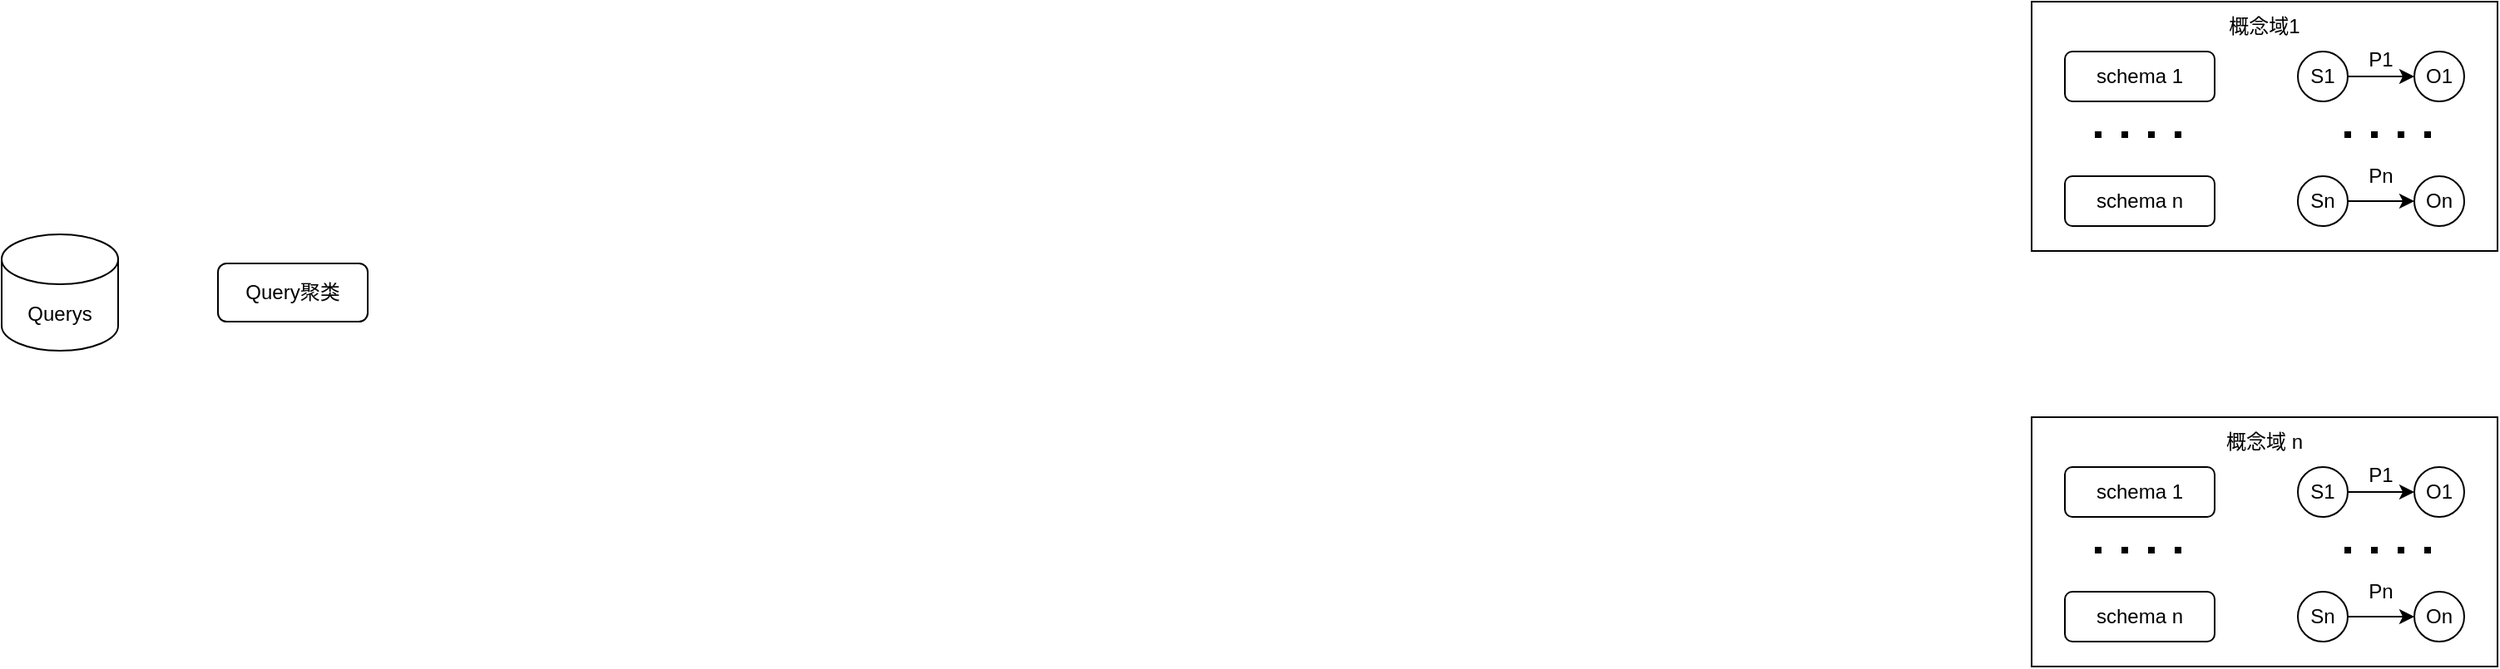 <mxfile version="22.1.18" type="github">
  <diagram name="第 1 页" id="ddQislcmkxFMrAvWiCpP">
    <mxGraphModel dx="2074" dy="1180" grid="1" gridSize="10" guides="1" tooltips="1" connect="1" arrows="1" fold="1" page="1" pageScale="1" pageWidth="1200" pageHeight="500" math="0" shadow="0">
      <root>
        <mxCell id="0" />
        <mxCell id="1" parent="0" />
        <mxCell id="M43GIn8UgvVr8K3IV7Ii-1" value="Querys" style="shape=cylinder3;whiteSpace=wrap;html=1;boundedLbl=1;backgroundOutline=1;size=15;" vertex="1" parent="1">
          <mxGeometry x="30" y="190" width="70" height="70" as="geometry" />
        </mxCell>
        <mxCell id="M43GIn8UgvVr8K3IV7Ii-2" value="Query聚类" style="rounded=1;whiteSpace=wrap;html=1;" vertex="1" parent="1">
          <mxGeometry x="160" y="207.5" width="90" height="35" as="geometry" />
        </mxCell>
        <mxCell id="M43GIn8UgvVr8K3IV7Ii-8" value="" style="rounded=0;whiteSpace=wrap;html=1;" vertex="1" parent="1">
          <mxGeometry x="1250" y="50" width="280" height="150" as="geometry" />
        </mxCell>
        <mxCell id="M43GIn8UgvVr8K3IV7Ii-9" value="schema 1" style="rounded=1;whiteSpace=wrap;html=1;" vertex="1" parent="1">
          <mxGeometry x="1270" y="80" width="90" height="30" as="geometry" />
        </mxCell>
        <mxCell id="M43GIn8UgvVr8K3IV7Ii-11" value="schema n" style="rounded=1;whiteSpace=wrap;html=1;" vertex="1" parent="1">
          <mxGeometry x="1270" y="155" width="90" height="30" as="geometry" />
        </mxCell>
        <mxCell id="M43GIn8UgvVr8K3IV7Ii-13" value="" style="endArrow=none;dashed=1;html=1;dashPattern=1 3;strokeWidth=4;rounded=0;" edge="1" parent="1">
          <mxGeometry width="50" height="50" relative="1" as="geometry">
            <mxPoint x="1340" y="130" as="sourcePoint" />
            <mxPoint x="1280" y="130" as="targetPoint" />
          </mxGeometry>
        </mxCell>
        <mxCell id="M43GIn8UgvVr8K3IV7Ii-18" value="" style="group" vertex="1" connectable="0" parent="1">
          <mxGeometry x="1410" y="70" width="100" height="40" as="geometry" />
        </mxCell>
        <mxCell id="M43GIn8UgvVr8K3IV7Ii-14" value="S1" style="ellipse;whiteSpace=wrap;html=1;aspect=fixed;" vertex="1" parent="M43GIn8UgvVr8K3IV7Ii-18">
          <mxGeometry y="10" width="30" height="30" as="geometry" />
        </mxCell>
        <mxCell id="M43GIn8UgvVr8K3IV7Ii-15" value="O1" style="ellipse;whiteSpace=wrap;html=1;aspect=fixed;" vertex="1" parent="M43GIn8UgvVr8K3IV7Ii-18">
          <mxGeometry x="70" y="10" width="30" height="30" as="geometry" />
        </mxCell>
        <mxCell id="M43GIn8UgvVr8K3IV7Ii-16" value="" style="edgeStyle=orthogonalEdgeStyle;rounded=0;orthogonalLoop=1;jettySize=auto;html=1;" edge="1" parent="M43GIn8UgvVr8K3IV7Ii-18" source="M43GIn8UgvVr8K3IV7Ii-14" target="M43GIn8UgvVr8K3IV7Ii-15">
          <mxGeometry relative="1" as="geometry" />
        </mxCell>
        <mxCell id="M43GIn8UgvVr8K3IV7Ii-17" value="P1" style="text;html=1;strokeColor=none;fillColor=none;align=center;verticalAlign=middle;whiteSpace=wrap;rounded=0;" vertex="1" parent="M43GIn8UgvVr8K3IV7Ii-18">
          <mxGeometry x="25" width="50" height="30" as="geometry" />
        </mxCell>
        <mxCell id="M43GIn8UgvVr8K3IV7Ii-19" value="Sn" style="ellipse;whiteSpace=wrap;html=1;aspect=fixed;" vertex="1" parent="1">
          <mxGeometry x="1410" y="155" width="30" height="30" as="geometry" />
        </mxCell>
        <mxCell id="M43GIn8UgvVr8K3IV7Ii-20" value="On" style="ellipse;whiteSpace=wrap;html=1;aspect=fixed;" vertex="1" parent="1">
          <mxGeometry x="1480" y="155" width="30" height="30" as="geometry" />
        </mxCell>
        <mxCell id="M43GIn8UgvVr8K3IV7Ii-21" value="" style="edgeStyle=orthogonalEdgeStyle;rounded=0;orthogonalLoop=1;jettySize=auto;html=1;" edge="1" parent="1" source="M43GIn8UgvVr8K3IV7Ii-19" target="M43GIn8UgvVr8K3IV7Ii-20">
          <mxGeometry relative="1" as="geometry" />
        </mxCell>
        <mxCell id="M43GIn8UgvVr8K3IV7Ii-27" value="Pn" style="text;html=1;strokeColor=none;fillColor=none;align=center;verticalAlign=middle;whiteSpace=wrap;rounded=0;" vertex="1" parent="1">
          <mxGeometry x="1430" y="140" width="60" height="30" as="geometry" />
        </mxCell>
        <mxCell id="M43GIn8UgvVr8K3IV7Ii-28" value="" style="endArrow=none;dashed=1;html=1;dashPattern=1 3;strokeWidth=4;rounded=0;" edge="1" parent="1">
          <mxGeometry width="50" height="50" relative="1" as="geometry">
            <mxPoint x="1490" y="130" as="sourcePoint" />
            <mxPoint x="1430" y="130" as="targetPoint" />
          </mxGeometry>
        </mxCell>
        <mxCell id="M43GIn8UgvVr8K3IV7Ii-29" value="概念域1" style="text;html=1;strokeColor=none;fillColor=none;align=center;verticalAlign=middle;whiteSpace=wrap;rounded=0;" vertex="1" parent="1">
          <mxGeometry x="1360" y="50" width="60" height="30" as="geometry" />
        </mxCell>
        <mxCell id="M43GIn8UgvVr8K3IV7Ii-30" value="" style="rounded=0;whiteSpace=wrap;html=1;" vertex="1" parent="1">
          <mxGeometry x="1250" y="300" width="280" height="150" as="geometry" />
        </mxCell>
        <mxCell id="M43GIn8UgvVr8K3IV7Ii-31" value="schema 1" style="rounded=1;whiteSpace=wrap;html=1;" vertex="1" parent="1">
          <mxGeometry x="1270" y="330" width="90" height="30" as="geometry" />
        </mxCell>
        <mxCell id="M43GIn8UgvVr8K3IV7Ii-32" value="schema n" style="rounded=1;whiteSpace=wrap;html=1;" vertex="1" parent="1">
          <mxGeometry x="1270" y="405" width="90" height="30" as="geometry" />
        </mxCell>
        <mxCell id="M43GIn8UgvVr8K3IV7Ii-33" value="" style="endArrow=none;dashed=1;html=1;dashPattern=1 3;strokeWidth=4;rounded=0;" edge="1" parent="1">
          <mxGeometry width="50" height="50" relative="1" as="geometry">
            <mxPoint x="1340" y="380" as="sourcePoint" />
            <mxPoint x="1280" y="380" as="targetPoint" />
          </mxGeometry>
        </mxCell>
        <mxCell id="M43GIn8UgvVr8K3IV7Ii-34" value="" style="group" vertex="1" connectable="0" parent="1">
          <mxGeometry x="1410" y="320" width="100" height="40" as="geometry" />
        </mxCell>
        <mxCell id="M43GIn8UgvVr8K3IV7Ii-35" value="S1" style="ellipse;whiteSpace=wrap;html=1;aspect=fixed;" vertex="1" parent="M43GIn8UgvVr8K3IV7Ii-34">
          <mxGeometry y="10" width="30" height="30" as="geometry" />
        </mxCell>
        <mxCell id="M43GIn8UgvVr8K3IV7Ii-36" value="O1" style="ellipse;whiteSpace=wrap;html=1;aspect=fixed;" vertex="1" parent="M43GIn8UgvVr8K3IV7Ii-34">
          <mxGeometry x="70" y="10" width="30" height="30" as="geometry" />
        </mxCell>
        <mxCell id="M43GIn8UgvVr8K3IV7Ii-37" value="" style="edgeStyle=orthogonalEdgeStyle;rounded=0;orthogonalLoop=1;jettySize=auto;html=1;" edge="1" parent="M43GIn8UgvVr8K3IV7Ii-34" source="M43GIn8UgvVr8K3IV7Ii-35" target="M43GIn8UgvVr8K3IV7Ii-36">
          <mxGeometry relative="1" as="geometry" />
        </mxCell>
        <mxCell id="M43GIn8UgvVr8K3IV7Ii-38" value="P1" style="text;html=1;strokeColor=none;fillColor=none;align=center;verticalAlign=middle;whiteSpace=wrap;rounded=0;" vertex="1" parent="M43GIn8UgvVr8K3IV7Ii-34">
          <mxGeometry x="25" width="50" height="30" as="geometry" />
        </mxCell>
        <mxCell id="M43GIn8UgvVr8K3IV7Ii-39" value="Sn" style="ellipse;whiteSpace=wrap;html=1;aspect=fixed;" vertex="1" parent="1">
          <mxGeometry x="1410" y="405" width="30" height="30" as="geometry" />
        </mxCell>
        <mxCell id="M43GIn8UgvVr8K3IV7Ii-40" value="On" style="ellipse;whiteSpace=wrap;html=1;aspect=fixed;" vertex="1" parent="1">
          <mxGeometry x="1480" y="405" width="30" height="30" as="geometry" />
        </mxCell>
        <mxCell id="M43GIn8UgvVr8K3IV7Ii-41" value="" style="edgeStyle=orthogonalEdgeStyle;rounded=0;orthogonalLoop=1;jettySize=auto;html=1;" edge="1" parent="1" source="M43GIn8UgvVr8K3IV7Ii-39" target="M43GIn8UgvVr8K3IV7Ii-40">
          <mxGeometry relative="1" as="geometry" />
        </mxCell>
        <mxCell id="M43GIn8UgvVr8K3IV7Ii-42" value="Pn" style="text;html=1;strokeColor=none;fillColor=none;align=center;verticalAlign=middle;whiteSpace=wrap;rounded=0;" vertex="1" parent="1">
          <mxGeometry x="1430" y="390" width="60" height="30" as="geometry" />
        </mxCell>
        <mxCell id="M43GIn8UgvVr8K3IV7Ii-43" value="" style="endArrow=none;dashed=1;html=1;dashPattern=1 3;strokeWidth=4;rounded=0;" edge="1" parent="1">
          <mxGeometry width="50" height="50" relative="1" as="geometry">
            <mxPoint x="1490" y="380" as="sourcePoint" />
            <mxPoint x="1430" y="380" as="targetPoint" />
          </mxGeometry>
        </mxCell>
        <mxCell id="M43GIn8UgvVr8K3IV7Ii-44" value="概念域 n" style="text;html=1;strokeColor=none;fillColor=none;align=center;verticalAlign=middle;whiteSpace=wrap;rounded=0;" vertex="1" parent="1">
          <mxGeometry x="1360" y="300" width="60" height="30" as="geometry" />
        </mxCell>
      </root>
    </mxGraphModel>
  </diagram>
</mxfile>
